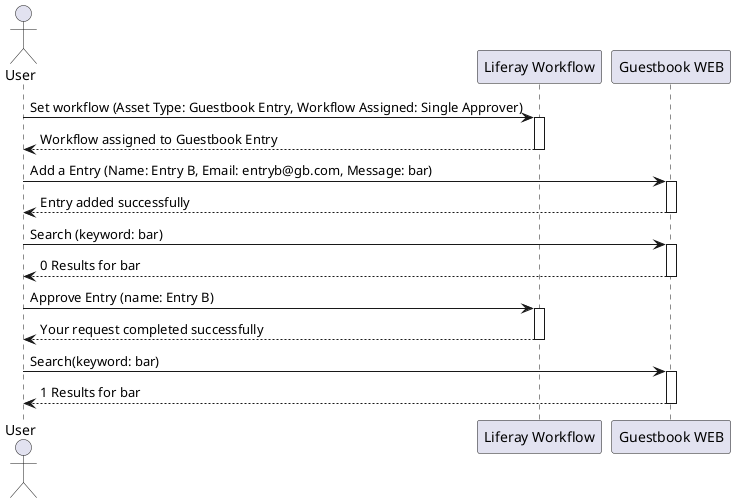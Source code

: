 @startuml

actor User as U
participant "Liferay Workflow" as LW
participant "Guestbook WEB" as GW


U -> LW: Set workflow (Asset Type: Guestbook Entry, Workflow Assigned: Single Approver)
activate LW
U <-- LW: Workflow assigned to Guestbook Entry
deactivate LW

U -> GW: Add a Entry (Name: Entry B, Email: entryb@gb.com, Message: bar)
activate GW
U <-- GW: Entry added successfully
deactivate GW

U -> GW: Search (keyword: bar)
activate GW
U <-- GW: 0 Results for bar
deactivate GW

U -> LW: Approve Entry (name: Entry B)
activate LW
U <-- LW: Your request completed successfully
deactivate LW

U -> GW: Search(keyword: bar)
activate GW
U <-- GW: 1 Results for bar
deactivate GW

@enduml